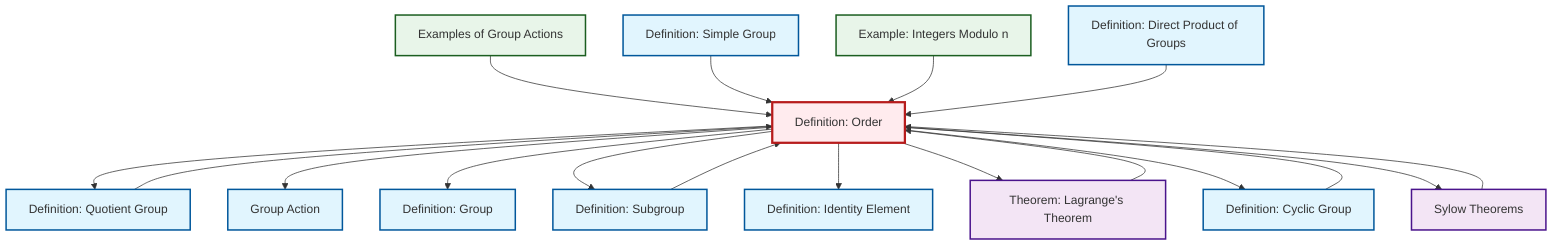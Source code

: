graph TD
    classDef definition fill:#e1f5fe,stroke:#01579b,stroke-width:2px
    classDef theorem fill:#f3e5f5,stroke:#4a148c,stroke-width:2px
    classDef axiom fill:#fff3e0,stroke:#e65100,stroke-width:2px
    classDef example fill:#e8f5e9,stroke:#1b5e20,stroke-width:2px
    classDef current fill:#ffebee,stroke:#b71c1c,stroke-width:3px
    def-simple-group["Definition: Simple Group"]:::definition
    def-identity-element["Definition: Identity Element"]:::definition
    def-subgroup["Definition: Subgroup"]:::definition
    def-cyclic-group["Definition: Cyclic Group"]:::definition
    def-order["Definition: Order"]:::definition
    def-group-action["Group Action"]:::definition
    thm-lagrange["Theorem: Lagrange's Theorem"]:::theorem
    thm-sylow["Sylow Theorems"]:::theorem
    def-quotient-group["Definition: Quotient Group"]:::definition
    ex-group-action-examples["Examples of Group Actions"]:::example
    def-direct-product["Definition: Direct Product of Groups"]:::definition
    def-group["Definition: Group"]:::definition
    ex-quotient-integers-mod-n["Example: Integers Modulo n"]:::example
    def-order --> def-quotient-group
    ex-group-action-examples --> def-order
    def-order --> def-group-action
    def-order --> def-group
    def-order --> def-subgroup
    thm-sylow --> def-order
    def-order --> def-identity-element
    def-simple-group --> def-order
    thm-lagrange --> def-order
    def-cyclic-group --> def-order
    ex-quotient-integers-mod-n --> def-order
    def-order --> thm-lagrange
    def-quotient-group --> def-order
    def-order --> def-cyclic-group
    def-subgroup --> def-order
    def-direct-product --> def-order
    def-order --> thm-sylow
    class def-order current